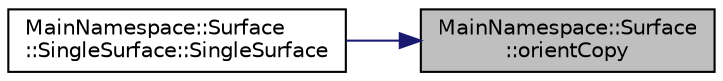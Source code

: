 digraph "MainNamespace::Surface::orientCopy"
{
 // INTERACTIVE_SVG=YES
 // LATEX_PDF_SIZE
  edge [fontname="Helvetica",fontsize="10",labelfontname="Helvetica",labelfontsize="10"];
  node [fontname="Helvetica",fontsize="10",shape=record];
  rankdir="RL";
  Node1 [label="MainNamespace::Surface\l::orientCopy",height=0.2,width=0.4,color="black", fillcolor="grey75", style="filled", fontcolor="black",tooltip="Reorient all needed triangles by swapping two vertices."];
  Node1 -> Node2 [dir="back",color="midnightblue",fontsize="10",style="solid",fontname="Helvetica"];
  Node2 [label="MainNamespace::Surface\l::SingleSurface::SingleSurface",height=0.2,width=0.4,color="black", fillcolor="white", style="filled",URL="$class_main_namespace_1_1_surface_1_1_single_surface.html#a2cb253a6c5cc5d0c66ead47e5db3233b",tooltip="Construct an object to manage data associated to a closed boundary."];
}
